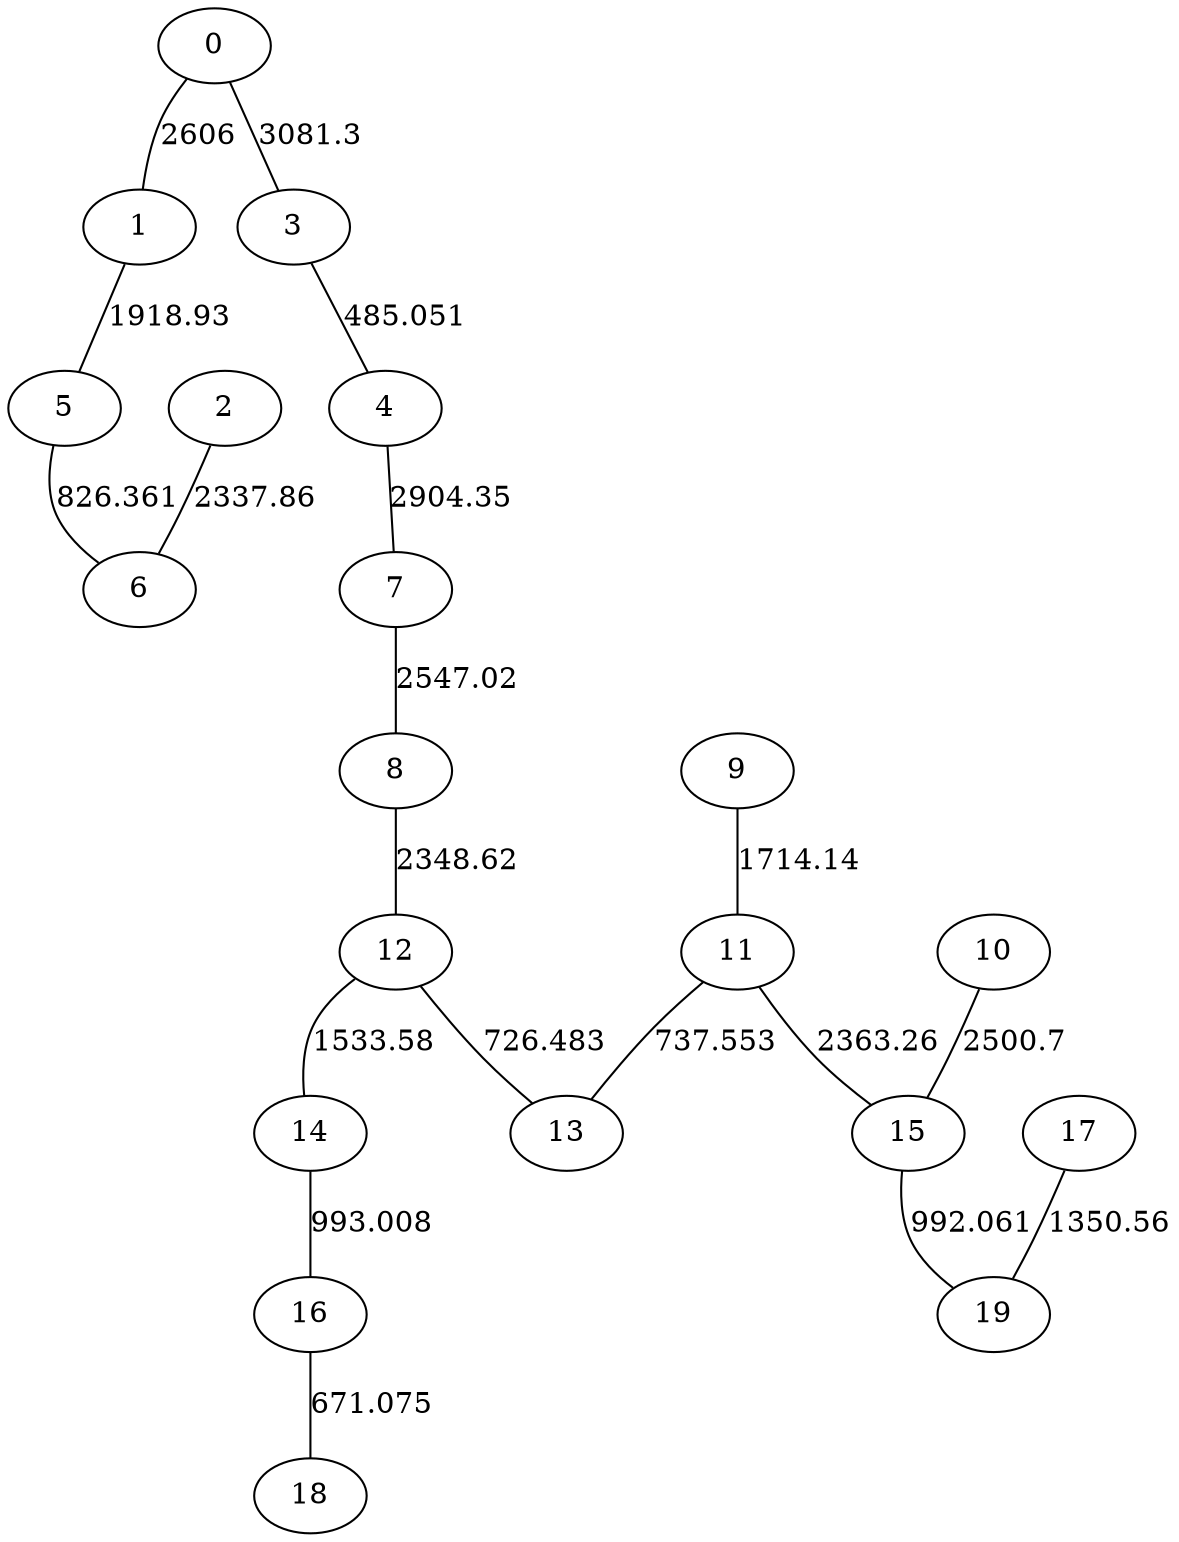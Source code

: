 graph g {
0 [pos="1.31,15.9267!"];
1 [pos="3.69333,24.28!"];
2 [pos="3.88333,33.1333!"];
3 [pos="7.64667,7.84333!"];
4 [pos="9.26333,7.82!"];
5 [pos="9.84,26.05!"];
6 [pos="10.3333,28.76!"];
7 [pos="17.4167,2.6!"];
8 [pos="19.0233,10.9367!"];
9 [pos="19.1533,20.2633!"];
10 [pos="21.87,31.9267!"];
11 [pos="24.8533,20.66!"];
12 [pos="25.0967,15.8767!"];
13 [pos="25.4433,18.2733!"];
14 [pos="27.6533,11.45!"];
15 [pos="28.8867,27.4267!"];
16 [pos="30.2933,9.45333!"];
17 [pos="31.75,31.9433!"];
18 [pos="31.89,7.88667!"];
19 [pos="32.1933,27.4633!"];
0 -- 1 [label="2606"];
1 -- 5 [label="1918.93"];
5 -- 6 [label="826.361"];
2 -- 6 [label="2337.86"];
0 -- 3 [label="3081.3"];
3 -- 4 [label="485.051"];
4 -- 7 [label="2904.35"];
7 -- 8 [label="2547.02"];
8 -- 12 [label="2348.62"];
12 -- 13 [label="726.483"];
11 -- 13 [label="737.553"];
12 -- 14 [label="1533.58"];
14 -- 16 [label="993.008"];
16 -- 18 [label="671.075"];
9 -- 11 [label="1714.14"];
11 -- 15 [label="2363.26"];
15 -- 19 [label="992.061"];
17 -- 19 [label="1350.56"];
10 -- 15 [label="2500.7"];
}
